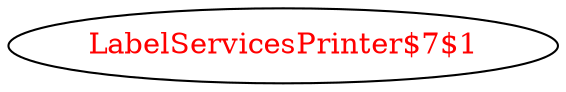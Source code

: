 digraph dependencyGraph {
 concentrate=true;
 ranksep="2.0";
 rankdir="LR"; 
 splines="ortho";
"LabelServicesPrinter$7$1" [fontcolor="red"];
}